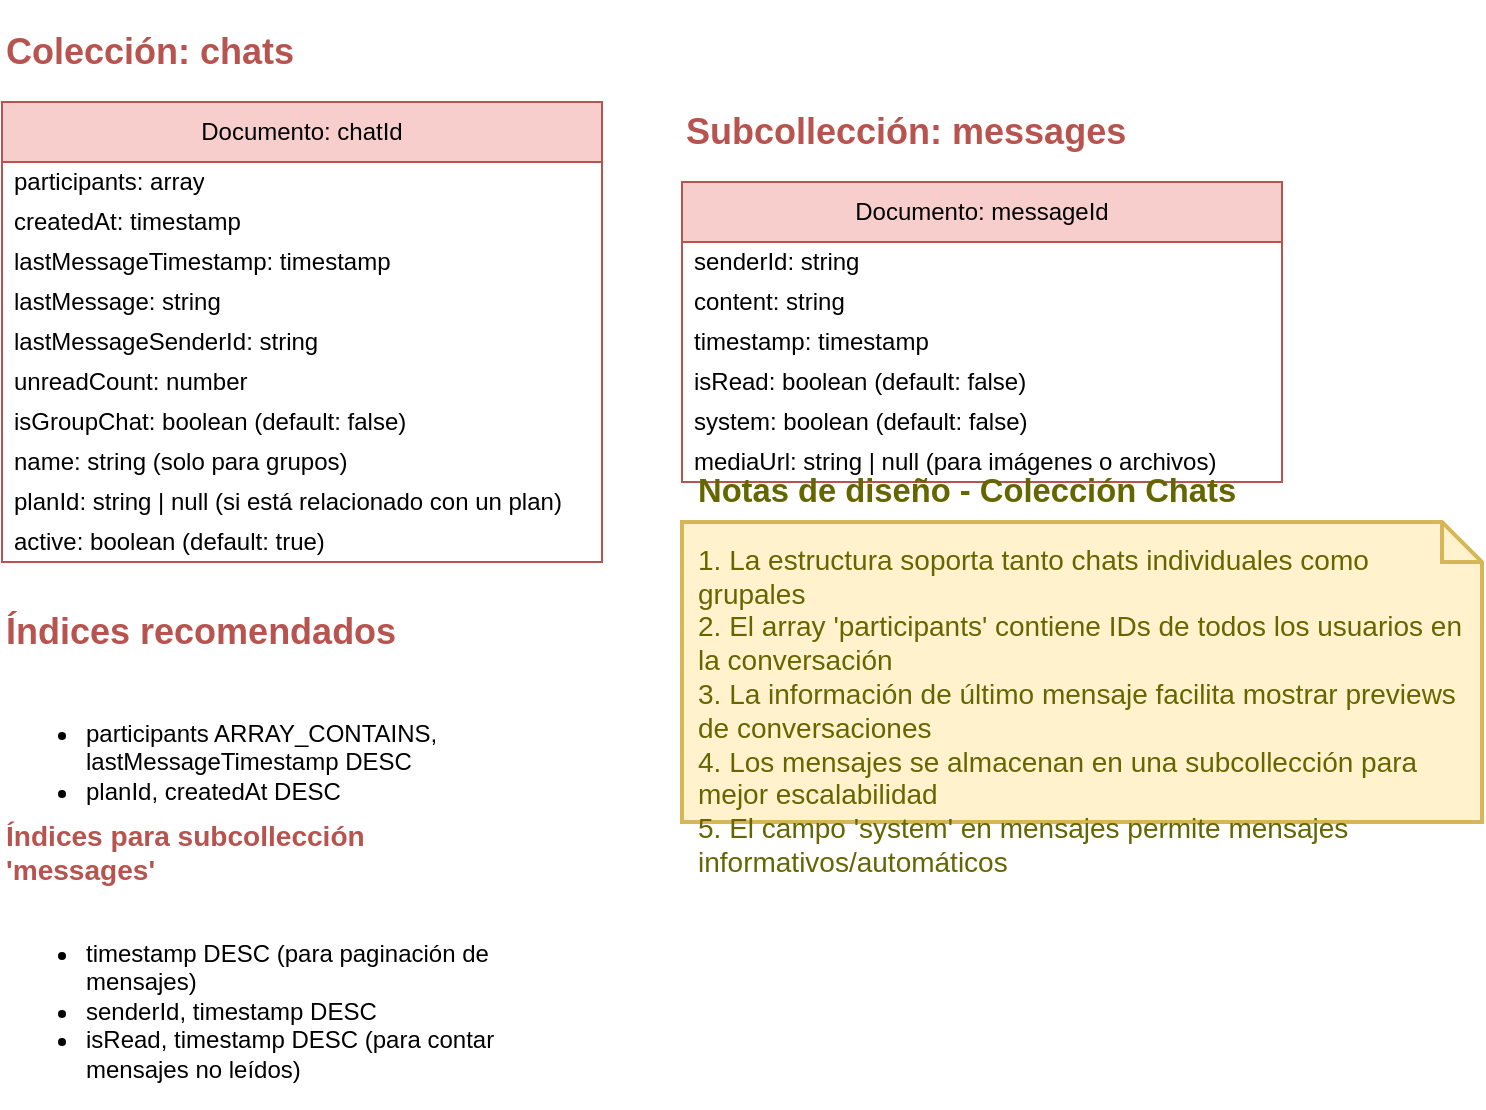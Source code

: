 <mxfile version="20.6.0">
  <diagram id="C5RBs43oDa-KdzZeNtuy" name="Firebase Chats">
    <mxGraphModel dx="1422" dy="762" grid="1" gridSize="10" guides="1" tooltips="1" connect="1" arrows="1" fold="1" page="1" pageScale="1" pageWidth="827" pageHeight="1169" math="0" shadow="0">
      <root>
        <mxCell id="WIyWlLk6GJQsqaUBKTNV-0" />
        <mxCell id="WIyWlLk6GJQsqaUBKTNV-1" parent="WIyWlLk6GJQsqaUBKTNV-0" />

        <!-- CHATS COLLECTION -->
        <mxCell id="chats-title" value="&lt;h2&gt;Colección: chats&lt;/h2&gt;" style="text;html=1;strokeColor=none;fillColor=none;align=left;verticalAlign=middle;whiteSpace=wrap;rounded=0;fontColor=#B85450;" vertex="1" parent="WIyWlLk6GJQsqaUBKTNV-1">
          <mxGeometry x="40" y="40" width="250" height="30" as="geometry" />
        </mxCell>

        <mxCell id="chats-document" value="Documento: chatId" style="swimlane;fontStyle=0;childLayout=stackLayout;horizontal=1;startSize=30;horizontalStack=0;resizeParent=1;resizeParentMax=0;resizeLast=0;collapsible=1;marginBottom=0;whiteSpace=wrap;html=1;fillColor=#f8cecc;strokeColor=#b85450;" vertex="1" parent="WIyWlLk6GJQsqaUBKTNV-1">
          <mxGeometry x="40" y="80" width="300" height="230" as="geometry" />
        </mxCell>
        <mxCell id="chats-participants" value="participants: array&lt;string&gt;" style="text;strokeColor=none;fillColor=none;align=left;verticalAlign=middle;spacingLeft=4;spacingRight=4;overflow=hidden;points=[[0,0.5],[1,0.5]];portConstraint=eastwest;rotatable=0;whiteSpace=wrap;html=1;" vertex="1" parent="chats-document">
          <mxGeometry y="30" width="300" height="20" as="geometry" />
        </mxCell>
        <mxCell id="chats-createdAt" value="createdAt: timestamp" style="text;strokeColor=none;fillColor=none;align=left;verticalAlign=middle;spacingLeft=4;spacingRight=4;overflow=hidden;points=[[0,0.5],[1,0.5]];portConstraint=eastwest;rotatable=0;whiteSpace=wrap;html=1;" vertex="1" parent="chats-document">
          <mxGeometry y="50" width="300" height="20" as="geometry" />
        </mxCell>
        <mxCell id="chats-lastMessageTimestamp" value="lastMessageTimestamp: timestamp" style="text;strokeColor=none;fillColor=none;align=left;verticalAlign=middle;spacingLeft=4;spacingRight=4;overflow=hidden;points=[[0,0.5],[1,0.5]];portConstraint=eastwest;rotatable=0;whiteSpace=wrap;html=1;" vertex="1" parent="chats-document">
          <mxGeometry y="70" width="300" height="20" as="geometry" />
        </mxCell>
        <mxCell id="chats-lastMessage" value="lastMessage: string" style="text;strokeColor=none;fillColor=none;align=left;verticalAlign=middle;spacingLeft=4;spacingRight=4;overflow=hidden;points=[[0,0.5],[1,0.5]];portConstraint=eastwest;rotatable=0;whiteSpace=wrap;html=1;" vertex="1" parent="chats-document">
          <mxGeometry y="90" width="300" height="20" as="geometry" />
        </mxCell>
        <mxCell id="chats-lastMessageSenderId" value="lastMessageSenderId: string" style="text;strokeColor=none;fillColor=none;align=left;verticalAlign=middle;spacingLeft=4;spacingRight=4;overflow=hidden;points=[[0,0.5],[1,0.5]];portConstraint=eastwest;rotatable=0;whiteSpace=wrap;html=1;" vertex="1" parent="chats-document">
          <mxGeometry y="110" width="300" height="20" as="geometry" />
        </mxCell>
        <mxCell id="chats-unreadCount" value="unreadCount: number" style="text;strokeColor=none;fillColor=none;align=left;verticalAlign=middle;spacingLeft=4;spacingRight=4;overflow=hidden;points=[[0,0.5],[1,0.5]];portConstraint=eastwest;rotatable=0;whiteSpace=wrap;html=1;" vertex="1" parent="chats-document">
          <mxGeometry y="130" width="300" height="20" as="geometry" />
        </mxCell>
        <mxCell id="chats-isGroupChat" value="isGroupChat: boolean (default: false)" style="text;strokeColor=none;fillColor=none;align=left;verticalAlign=middle;spacingLeft=4;spacingRight=4;overflow=hidden;points=[[0,0.5],[1,0.5]];portConstraint=eastwest;rotatable=0;whiteSpace=wrap;html=1;" vertex="1" parent="chats-document">
          <mxGeometry y="150" width="300" height="20" as="geometry" />
        </mxCell>
        <mxCell id="chats-name" value="name: string (solo para grupos)" style="text;strokeColor=none;fillColor=none;align=left;verticalAlign=middle;spacingLeft=4;spacingRight=4;overflow=hidden;points=[[0,0.5],[1,0.5]];portConstraint=eastwest;rotatable=0;whiteSpace=wrap;html=1;" vertex="1" parent="chats-document">
          <mxGeometry y="170" width="300" height="20" as="geometry" />
        </mxCell>
        <mxCell id="chats-planId" value="planId: string | null (si está relacionado con un plan)" style="text;strokeColor=none;fillColor=none;align=left;verticalAlign=middle;spacingLeft=4;spacingRight=4;overflow=hidden;points=[[0,0.5],[1,0.5]];portConstraint=eastwest;rotatable=0;whiteSpace=wrap;html=1;" vertex="1" parent="chats-document">
          <mxGeometry y="190" width="300" height="20" as="geometry" />
        </mxCell>
        <mxCell id="chats-active" value="active: boolean (default: true)" style="text;strokeColor=none;fillColor=none;align=left;verticalAlign=middle;spacingLeft=4;spacingRight=4;overflow=hidden;points=[[0,0.5],[1,0.5]];portConstraint=eastwest;rotatable=0;whiteSpace=wrap;html=1;" vertex="1" parent="chats-document">
          <mxGeometry y="210" width="300" height="20" as="geometry" />
        </mxCell>

        <!-- MESSAGES SUBCOLLECTION -->
        <mxCell id="messages-title" value="&lt;h2&gt;Subcollección: messages&lt;/h2&gt;" style="text;html=1;strokeColor=none;fillColor=none;align=left;verticalAlign=middle;whiteSpace=wrap;rounded=0;fontColor=#B85450;" vertex="1" parent="WIyWlLk6GJQsqaUBKTNV-1">
          <mxGeometry x="380" y="80" width="250" height="30" as="geometry" />
        </mxCell>

        <mxCell id="messages-document" value="Documento: messageId" style="swimlane;fontStyle=0;childLayout=stackLayout;horizontal=1;startSize=30;horizontalStack=0;resizeParent=1;resizeParentMax=0;resizeLast=0;collapsible=1;marginBottom=0;whiteSpace=wrap;html=1;fillColor=#f8cecc;strokeColor=#b85450;" vertex="1" parent="WIyWlLk6GJQsqaUBKTNV-1">
          <mxGeometry x="380" y="120" width="300" height="150" as="geometry" />
        </mxCell>
        <mxCell id="messages-senderId" value="senderId: string" style="text;strokeColor=none;fillColor=none;align=left;verticalAlign=middle;spacingLeft=4;spacingRight=4;overflow=hidden;points=[[0,0.5],[1,0.5]];portConstraint=eastwest;rotatable=0;whiteSpace=wrap;html=1;" vertex="1" parent="messages-document">
          <mxGeometry y="30" width="300" height="20" as="geometry" />
        </mxCell>
        <mxCell id="messages-content" value="content: string" style="text;strokeColor=none;fillColor=none;align=left;verticalAlign=middle;spacingLeft=4;spacingRight=4;overflow=hidden;points=[[0,0.5],[1,0.5]];portConstraint=eastwest;rotatable=0;whiteSpace=wrap;html=1;" vertex="1" parent="messages-document">
          <mxGeometry y="50" width="300" height="20" as="geometry" />
        </mxCell>
        <mxCell id="messages-timestamp" value="timestamp: timestamp" style="text;strokeColor=none;fillColor=none;align=left;verticalAlign=middle;spacingLeft=4;spacingRight=4;overflow=hidden;points=[[0,0.5],[1,0.5]];portConstraint=eastwest;rotatable=0;whiteSpace=wrap;html=1;" vertex="1" parent="messages-document">
          <mxGeometry y="70" width="300" height="20" as="geometry" />
        </mxCell>
        <mxCell id="messages-isRead" value="isRead: boolean (default: false)" style="text;strokeColor=none;fillColor=none;align=left;verticalAlign=middle;spacingLeft=4;spacingRight=4;overflow=hidden;points=[[0,0.5],[1,0.5]];portConstraint=eastwest;rotatable=0;whiteSpace=wrap;html=1;" vertex="1" parent="messages-document">
          <mxGeometry y="90" width="300" height="20" as="geometry" />
        </mxCell>
        <mxCell id="messages-system" value="system: boolean (default: false)" style="text;strokeColor=none;fillColor=none;align=left;verticalAlign=middle;spacingLeft=4;spacingRight=4;overflow=hidden;points=[[0,0.5],[1,0.5]];portConstraint=eastwest;rotatable=0;whiteSpace=wrap;html=1;" vertex="1" parent="messages-document">
          <mxGeometry y="110" width="300" height="20" as="geometry" />
        </mxCell>
        <mxCell id="messages-mediaUrl" value="mediaUrl: string | null (para imágenes o archivos)" style="text;strokeColor=none;fillColor=none;align=left;verticalAlign=middle;spacingLeft=4;spacingRight=4;overflow=hidden;points=[[0,0.5],[1,0.5]];portConstraint=eastwest;rotatable=0;whiteSpace=wrap;html=1;" vertex="1" parent="messages-document">
          <mxGeometry y="130" width="300" height="20" as="geometry" />
        </mxCell>

        <!-- DESIGN NOTES -->
        <mxCell id="design-notes" value="&lt;h3&gt;Notas de diseño - Colección Chats&lt;/h3&gt;&lt;p&gt;1. La estructura soporta tanto chats individuales como grupales&lt;br&gt;2. El array 'participants' contiene IDs de todos los usuarios en la conversación&lt;br&gt;3. La información de último mensaje facilita mostrar previews de conversaciones&lt;br&gt;4. Los mensajes se almacenan en una subcollección para mejor escalabilidad&lt;br&gt;5. El campo 'system' en mensajes permite mensajes informativos/automáticos&lt;/p&gt;" style="shape=note;strokeWidth=2;fontSize=14;size=20;whiteSpace=wrap;html=1;fillColor=#fff2cc;strokeColor=#d6b656;fontColor=#666600;align=left;spacing=8;" vertex="1" parent="WIyWlLk6GJQsqaUBKTNV-1">
          <mxGeometry x="380" y="290" width="400" height="150" as="geometry" />
        </mxCell>

        <!-- INDEXES -->
        <mxCell id="indexes-title" value="&lt;h2&gt;Índices recomendados&lt;/h2&gt;" style="text;html=1;strokeColor=none;fillColor=none;align=left;verticalAlign=middle;whiteSpace=wrap;rounded=0;fontColor=#B85450;" vertex="1" parent="WIyWlLk6GJQsqaUBKTNV-1">
          <mxGeometry x="40" y="330" width="250" height="30" as="geometry" />
        </mxCell>

        <mxCell id="indexes-list" value="&lt;ul&gt;&lt;li&gt;participants ARRAY_CONTAINS, lastMessageTimestamp DESC&lt;/li&gt;&lt;li&gt;planId, createdAt DESC&lt;/li&gt;&lt;/ul&gt;" style="text;html=1;strokeColor=none;fillColor=none;align=left;verticalAlign=top;whiteSpace=wrap;rounded=0;" vertex="1" parent="WIyWlLk6GJQsqaUBKTNV-1">
          <mxGeometry x="40" y="370" width="300" height="60" as="geometry" />
        </mxCell>

        <!-- MESSAGES INDEXES -->
        <mxCell id="messages-indexes-title" value="&lt;h3&gt;Índices para subcollección 'messages'&lt;/h3&gt;" style="text;html=1;strokeColor=none;fillColor=none;align=left;verticalAlign=middle;whiteSpace=wrap;rounded=0;fontColor=#B85450;" vertex="1" parent="WIyWlLk6GJQsqaUBKTNV-1">
          <mxGeometry x="40" y="440" width="250" height="30" as="geometry" />
        </mxCell>

        <mxCell id="messages-indexes-list" value="&lt;ul&gt;&lt;li&gt;timestamp DESC (para paginación de mensajes)&lt;/li&gt;&lt;li&gt;senderId, timestamp DESC&lt;/li&gt;&lt;li&gt;isRead, timestamp DESC (para contar mensajes no leídos)&lt;/li&gt;&lt;/ul&gt;" style="text;html=1;strokeColor=none;fillColor=none;align=left;verticalAlign=top;whiteSpace=wrap;rounded=0;" vertex="1" parent="WIyWlLk6GJQsqaUBKTNV-1">
          <mxGeometry x="40" y="480" width="300" height="70" as="geometry" />
        </mxCell>

      </root>
    </mxGraphModel>
  </diagram>
</mxfile>